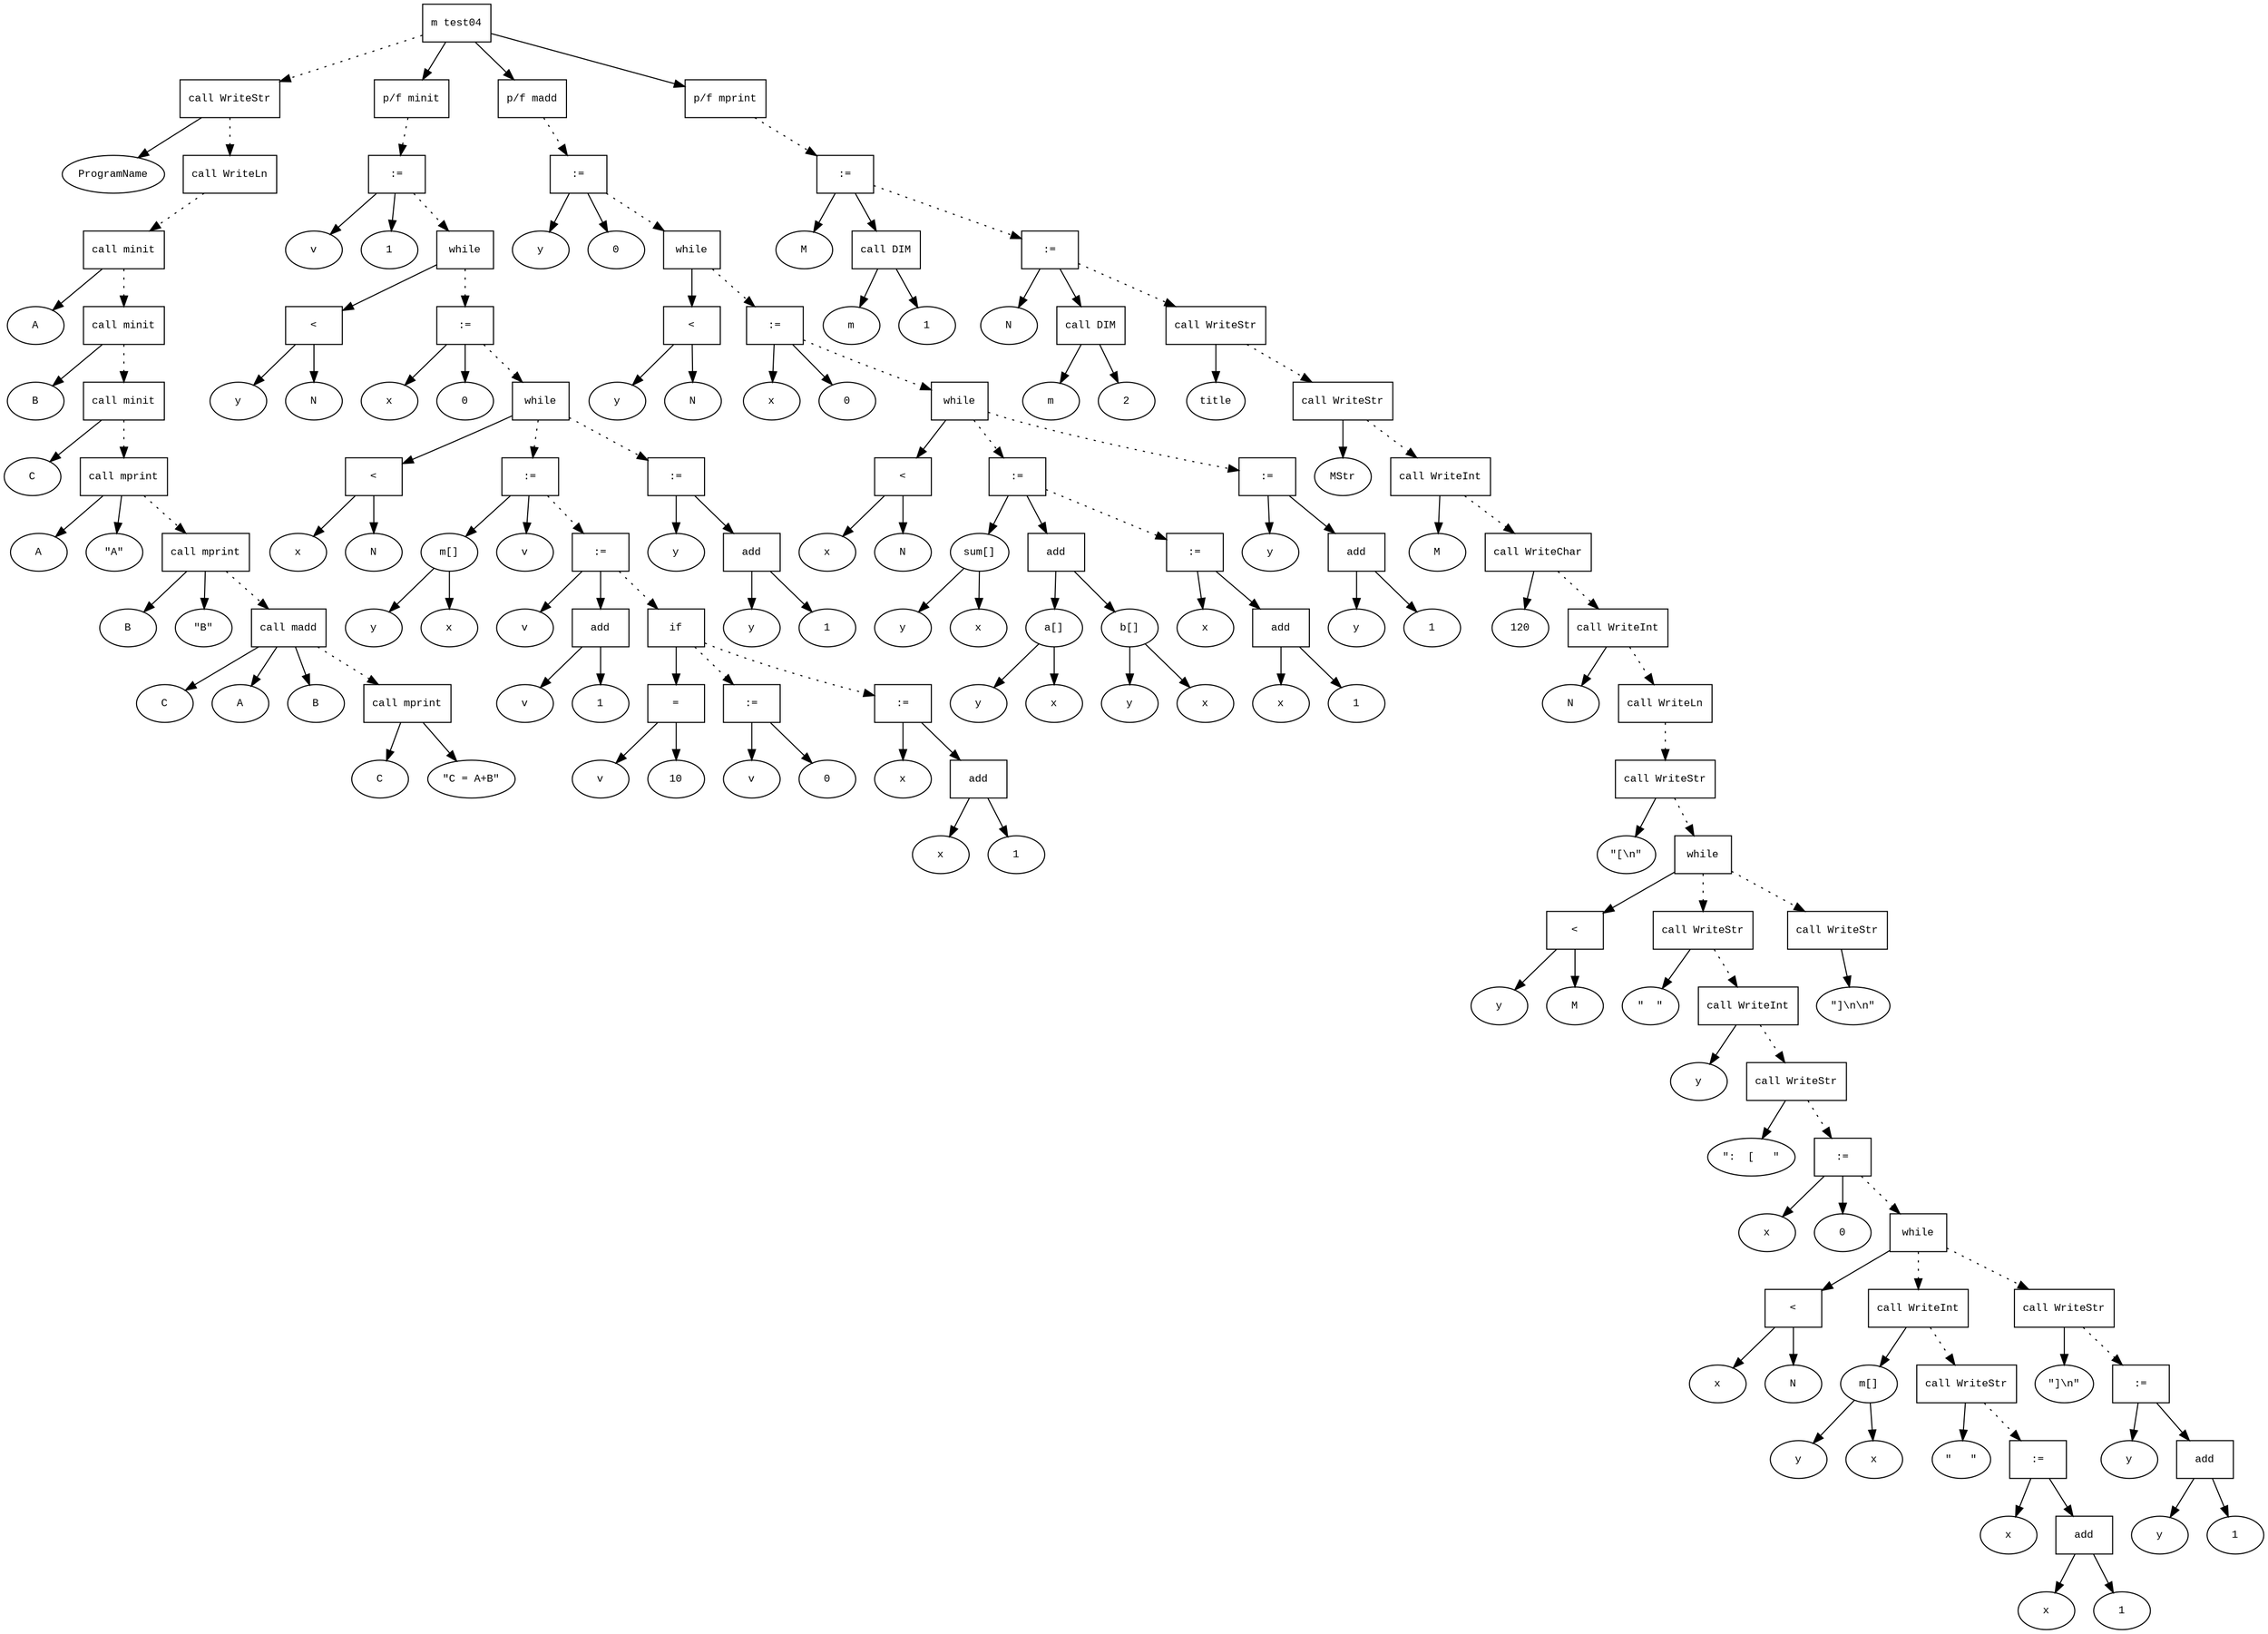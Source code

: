 digraph AST {
  graph [fontname="Times New Roman",fontsize=10];
  node  [fontname="Courier New",fontsize=10];
  edge  [fontname="Times New Roman",fontsize=10];

  node0 [label="m test04",shape=box];
  node179 [label="call WriteStr",shape=box];
  node180 [label="ProgramName",shape=ellipse];
  node179->node180;
  node0 -> node179 [style=dotted];
  node182 [label="call WriteLn",shape=box];
  node179 -> node182 [style=dotted];
  node184 [label="call minit",shape=box];
  node185 [label="A",shape=ellipse];
  node184->node185;
  node182 -> node184 [style=dotted];
  node187 [label="call minit",shape=box];
  node188 [label="B",shape=ellipse];
  node187->node188;
  node184 -> node187 [style=dotted];
  node190 [label="call minit",shape=box];
  node191 [label="C",shape=ellipse];
  node190->node191;
  node187 -> node190 [style=dotted];
  node193 [label="call mprint",shape=box];
  node194 [label="A",shape=ellipse];
  node193->node194;
  node195 [label="\"A\"",shape=ellipse];
  node193->node195;
  node190 -> node193 [style=dotted];
  node197 [label="call mprint",shape=box];
  node198 [label="B",shape=ellipse];
  node197->node198;
  node199 [label="\"B\"",shape=ellipse];
  node197->node199;
  node193 -> node197 [style=dotted];
  node201 [label="call madd",shape=box];
  node202 [label="C",shape=ellipse];
  node201->node202;
  node203 [label="A",shape=ellipse];
  node201->node203;
  node204 [label="B",shape=ellipse];
  node201->node204;
  node197 -> node201 [style=dotted];
  node206 [label="call mprint",shape=box];
  node207 [label="C",shape=ellipse];
  node206->node207;
  node208 [label="\"C = A+B\"",shape=ellipse];
  node206->node208;
  node201 -> node206 [style=dotted];
  node12 [label="p/f minit",shape=box];
  node17 [label=":=",shape=box];
  node15 [label="v",shape=ellipse];
  node17->node15;
  node16 [label="1",shape=ellipse];
  node17->node16;
  node12 -> node17 [style=dotted];
  node55 [label="while",shape=box];
  node20 [label="<",shape=box];
  node18 [label="y",shape=ellipse];
  node20->node18;
  node19 [label="N",shape=ellipse];
  node20->node19;
  node55->node20;
  node23 [label=":=",shape=box];
  node21 [label="x",shape=ellipse];
  node23->node21;
  node22 [label="0",shape=ellipse];
  node23->node22;
  node55 -> node23 [style=dotted];
  node49 [label="while",shape=box];
  node26 [label="<",shape=box];
  node24 [label="x",shape=ellipse];
  node26->node24;
  node25 [label="N",shape=ellipse];
  node26->node25;
  node49->node26;
  node31 [label=":=",shape=box];
  node27 [label="m[]",shape=ellipse];
  node28 [label="y",shape=ellipse];
  node27-> node28;
  node29 [label="x",shape=ellipse];
  node27-> node29;
  node31->node27;
  node30 [label="v",shape=ellipse];
  node31->node30;
  node49 -> node31 [style=dotted];
  node36 [label=":=",shape=box];
  node32 [label="v",shape=ellipse];
  node36->node32;
  node35 [label="add",shape=box];
  node33 [label="v",shape=ellipse];
  node35->node33;
  node34 [label="1",shape=ellipse];
  node35->node34;
  node36->node35;
  node31 -> node36 [style=dotted];
  node43 [label="if",shape=box];
  node39 [label="=",shape=box];
  node37 [label="v",shape=ellipse];
  node39->node37;
  node38 [label="10",shape=ellipse];
  node39->node38;
  node43->node39;
  node42 [label=":=",shape=box];
  node40 [label="v",shape=ellipse];
  node42->node40;
  node41 [label="0",shape=ellipse];
  node42->node41;
  node43 -> node42 [style=dotted];
  node36 -> node43 [style=dotted];
  node48 [label=":=",shape=box];
  node44 [label="x",shape=ellipse];
  node48->node44;
  node47 [label="add",shape=box];
  node45 [label="x",shape=ellipse];
  node47->node45;
  node46 [label="1",shape=ellipse];
  node47->node46;
  node48->node47;
  node43 -> node48 [style=dotted];
  node23 -> node49 [style=dotted];
  node54 [label=":=",shape=box];
  node50 [label="y",shape=ellipse];
  node54->node50;
  node53 [label="add",shape=box];
  node51 [label="y",shape=ellipse];
  node53->node51;
  node52 [label="1",shape=ellipse];
  node53->node52;
  node54->node53;
  node49 -> node54 [style=dotted];
  node17 -> node55 [style=dotted];
  node0 -> node12;
  node56 [label="p/f madd",shape=box];
  node66 [label=":=",shape=box];
  node64 [label="y",shape=ellipse];
  node66->node64;
  node65 [label="0",shape=ellipse];
  node66->node65;
  node56 -> node66 [style=dotted];
  node98 [label="while",shape=box];
  node69 [label="<",shape=box];
  node67 [label="y",shape=ellipse];
  node69->node67;
  node68 [label="N",shape=ellipse];
  node69->node68;
  node98->node69;
  node72 [label=":=",shape=box];
  node70 [label="x",shape=ellipse];
  node72->node70;
  node71 [label="0",shape=ellipse];
  node72->node71;
  node98 -> node72 [style=dotted];
  node92 [label="while",shape=box];
  node75 [label="<",shape=box];
  node73 [label="x",shape=ellipse];
  node75->node73;
  node74 [label="N",shape=ellipse];
  node75->node74;
  node92->node75;
  node86 [label=":=",shape=box];
  node76 [label="sum[]",shape=ellipse];
  node77 [label="y",shape=ellipse];
  node76-> node77;
  node78 [label="x",shape=ellipse];
  node76-> node78;
  node86->node76;
  node85 [label="add",shape=box];
  node79 [label="a[]",shape=ellipse];
  node80 [label="y",shape=ellipse];
  node79-> node80;
  node81 [label="x",shape=ellipse];
  node79-> node81;
  node85->node79;
  node82 [label="b[]",shape=ellipse];
  node83 [label="y",shape=ellipse];
  node82-> node83;
  node84 [label="x",shape=ellipse];
  node82-> node84;
  node85->node82;
  node86->node85;
  node92 -> node86 [style=dotted];
  node91 [label=":=",shape=box];
  node87 [label="x",shape=ellipse];
  node91->node87;
  node90 [label="add",shape=box];
  node88 [label="x",shape=ellipse];
  node90->node88;
  node89 [label="1",shape=ellipse];
  node90->node89;
  node91->node90;
  node86 -> node91 [style=dotted];
  node72 -> node92 [style=dotted];
  node97 [label=":=",shape=box];
  node93 [label="y",shape=ellipse];
  node97->node93;
  node96 [label="add",shape=box];
  node94 [label="y",shape=ellipse];
  node96->node94;
  node95 [label="1",shape=ellipse];
  node96->node95;
  node97->node96;
  node92 -> node97 [style=dotted];
  node66 -> node98 [style=dotted];
  node0 -> node56;
  node99 [label="p/f mprint",shape=box];
  node109 [label=":=",shape=box];
  node105 [label="M",shape=ellipse];
  node109->node105;
  node106 [label="call DIM",shape=box];
  node107 [label="m",shape=ellipse];
  node106->node107;
  node108 [label="1",shape=ellipse];
  node106->node108;
  node109->node106;
  node99 -> node109 [style=dotted];
  node114 [label=":=",shape=box];
  node110 [label="N",shape=ellipse];
  node114->node110;
  node111 [label="call DIM",shape=box];
  node112 [label="m",shape=ellipse];
  node111->node112;
  node113 [label="2",shape=ellipse];
  node111->node113;
  node114->node111;
  node109 -> node114 [style=dotted];
  node115 [label="call WriteStr",shape=box];
  node116 [label="title",shape=ellipse];
  node115->node116;
  node114 -> node115 [style=dotted];
  node118 [label="call WriteStr",shape=box];
  node119 [label="MStr",shape=ellipse];
  node118->node119;
  node115 -> node118 [style=dotted];
  node121 [label="call WriteInt",shape=box];
  node122 [label="M",shape=ellipse];
  node121->node122;
  node118 -> node121 [style=dotted];
  node124 [label="call WriteChar",shape=box];
  node125 [label="120",shape=ellipse];
  node124->node125;
  node121 -> node124 [style=dotted];
  node127 [label="call WriteInt",shape=box];
  node128 [label="N",shape=ellipse];
  node127->node128;
  node124 -> node127 [style=dotted];
  node130 [label="call WriteLn",shape=box];
  node127 -> node130 [style=dotted];
  node132 [label="call WriteStr",shape=box];
  node133 [label="\"[\\n\"",shape=ellipse];
  node132->node133;
  node130 -> node132 [style=dotted];
  node175 [label="while",shape=box];
  node137 [label="<",shape=box];
  node135 [label="y",shape=ellipse];
  node137->node135;
  node136 [label="M",shape=ellipse];
  node137->node136;
  node175->node137;
  node138 [label="call WriteStr",shape=box];
  node139 [label="\"  \"",shape=ellipse];
  node138->node139;
  node175 -> node138 [style=dotted];
  node141 [label="call WriteInt",shape=box];
  node142 [label="y",shape=ellipse];
  node141->node142;
  node138 -> node141 [style=dotted];
  node144 [label="call WriteStr",shape=box];
  node145 [label="\":  [   \"",shape=ellipse];
  node144->node145;
  node141 -> node144 [style=dotted];
  node149 [label=":=",shape=box];
  node147 [label="x",shape=ellipse];
  node149->node147;
  node148 [label="0",shape=ellipse];
  node149->node148;
  node144 -> node149 [style=dotted];
  node166 [label="while",shape=box];
  node152 [label="<",shape=box];
  node150 [label="x",shape=ellipse];
  node152->node150;
  node151 [label="N",shape=ellipse];
  node152->node151;
  node166->node152;
  node153 [label="call WriteInt",shape=box];
  node154 [label="m[]",shape=ellipse];
  node155 [label="y",shape=ellipse];
  node154-> node155;
  node156 [label="x",shape=ellipse];
  node154-> node156;
  node153->node154;
  node166 -> node153 [style=dotted];
  node158 [label="call WriteStr",shape=box];
  node159 [label="\"   \"",shape=ellipse];
  node158->node159;
  node153 -> node158 [style=dotted];
  node165 [label=":=",shape=box];
  node161 [label="x",shape=ellipse];
  node165->node161;
  node164 [label="add",shape=box];
  node162 [label="x",shape=ellipse];
  node164->node162;
  node163 [label="1",shape=ellipse];
  node164->node163;
  node165->node164;
  node158 -> node165 [style=dotted];
  node149 -> node166 [style=dotted];
  node167 [label="call WriteStr",shape=box];
  node168 [label="\"]\\n\"",shape=ellipse];
  node167->node168;
  node166 -> node167 [style=dotted];
  node174 [label=":=",shape=box];
  node170 [label="y",shape=ellipse];
  node174->node170;
  node173 [label="add",shape=box];
  node171 [label="y",shape=ellipse];
  node173->node171;
  node172 [label="1",shape=ellipse];
  node173->node172;
  node174->node173;
  node167 -> node174 [style=dotted];
  node132 -> node175 [style=dotted];
  node176 [label="call WriteStr",shape=box];
  node177 [label="\"]\\n\\n\"",shape=ellipse];
  node176->node177;
  node175 -> node176 [style=dotted];
  node0 -> node99;
}
